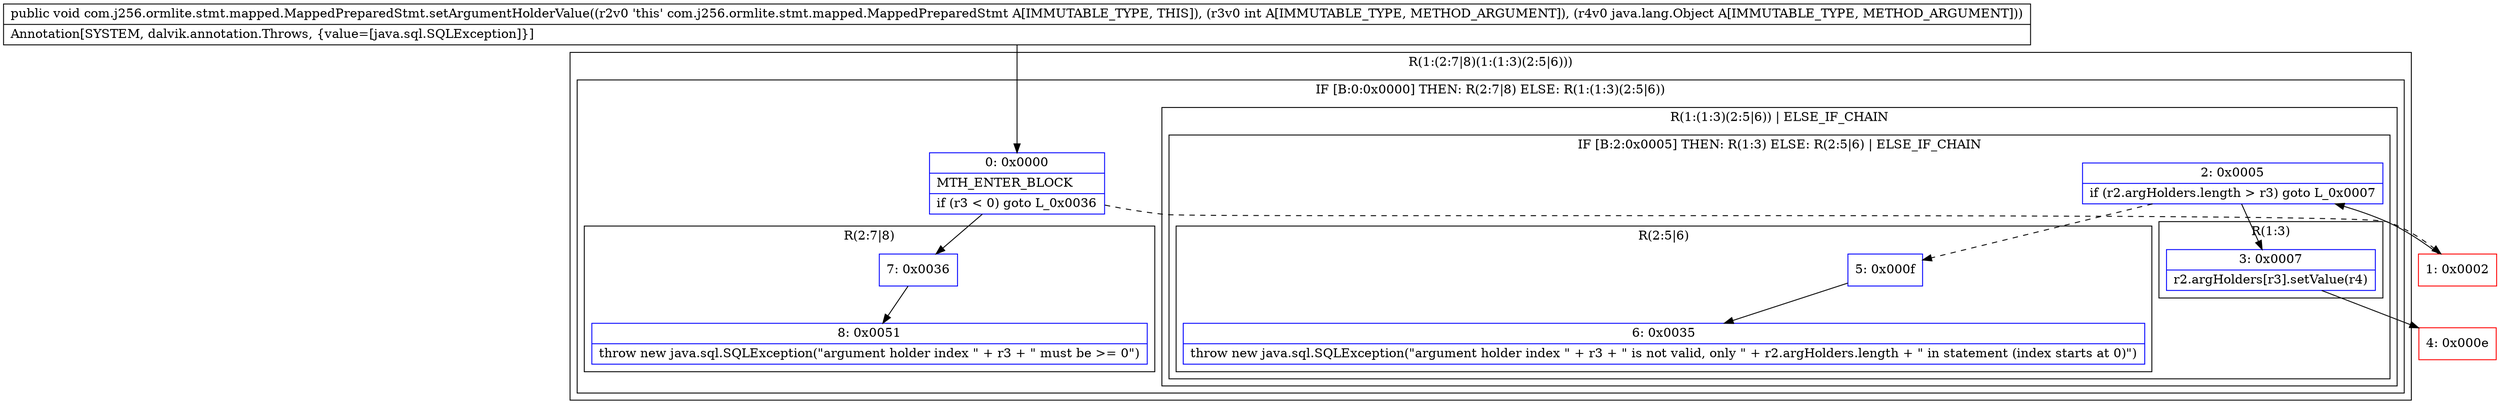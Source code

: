 digraph "CFG forcom.j256.ormlite.stmt.mapped.MappedPreparedStmt.setArgumentHolderValue(ILjava\/lang\/Object;)V" {
subgraph cluster_Region_615590058 {
label = "R(1:(2:7|8)(1:(1:3)(2:5|6)))";
node [shape=record,color=blue];
subgraph cluster_IfRegion_920757838 {
label = "IF [B:0:0x0000] THEN: R(2:7|8) ELSE: R(1:(1:3)(2:5|6))";
node [shape=record,color=blue];
Node_0 [shape=record,label="{0\:\ 0x0000|MTH_ENTER_BLOCK\l|if (r3 \< 0) goto L_0x0036\l}"];
subgraph cluster_Region_1926541460 {
label = "R(2:7|8)";
node [shape=record,color=blue];
Node_7 [shape=record,label="{7\:\ 0x0036}"];
Node_8 [shape=record,label="{8\:\ 0x0051|throw new java.sql.SQLException(\"argument holder index \" + r3 + \" must be \>= 0\")\l}"];
}
subgraph cluster_Region_1422814720 {
label = "R(1:(1:3)(2:5|6)) | ELSE_IF_CHAIN\l";
node [shape=record,color=blue];
subgraph cluster_IfRegion_2031614027 {
label = "IF [B:2:0x0005] THEN: R(1:3) ELSE: R(2:5|6) | ELSE_IF_CHAIN\l";
node [shape=record,color=blue];
Node_2 [shape=record,label="{2\:\ 0x0005|if (r2.argHolders.length \> r3) goto L_0x0007\l}"];
subgraph cluster_Region_1115677425 {
label = "R(1:3)";
node [shape=record,color=blue];
Node_3 [shape=record,label="{3\:\ 0x0007|r2.argHolders[r3].setValue(r4)\l}"];
}
subgraph cluster_Region_360229434 {
label = "R(2:5|6)";
node [shape=record,color=blue];
Node_5 [shape=record,label="{5\:\ 0x000f}"];
Node_6 [shape=record,label="{6\:\ 0x0035|throw new java.sql.SQLException(\"argument holder index \" + r3 + \" is not valid, only \" + r2.argHolders.length + \" in statement (index starts at 0)\")\l}"];
}
}
}
}
}
Node_1 [shape=record,color=red,label="{1\:\ 0x0002}"];
Node_4 [shape=record,color=red,label="{4\:\ 0x000e}"];
MethodNode[shape=record,label="{public void com.j256.ormlite.stmt.mapped.MappedPreparedStmt.setArgumentHolderValue((r2v0 'this' com.j256.ormlite.stmt.mapped.MappedPreparedStmt A[IMMUTABLE_TYPE, THIS]), (r3v0 int A[IMMUTABLE_TYPE, METHOD_ARGUMENT]), (r4v0 java.lang.Object A[IMMUTABLE_TYPE, METHOD_ARGUMENT]))  | Annotation[SYSTEM, dalvik.annotation.Throws, \{value=[java.sql.SQLException]\}]\l}"];
MethodNode -> Node_0;
Node_0 -> Node_1[style=dashed];
Node_0 -> Node_7;
Node_7 -> Node_8;
Node_2 -> Node_3;
Node_2 -> Node_5[style=dashed];
Node_3 -> Node_4;
Node_5 -> Node_6;
Node_1 -> Node_2;
}

